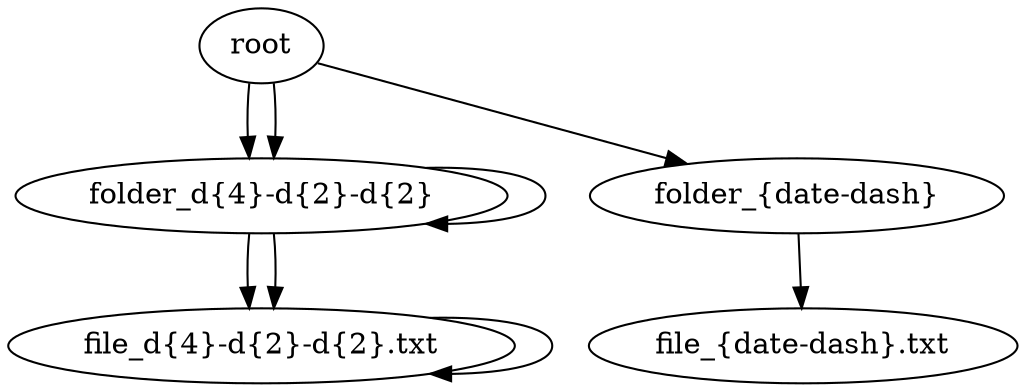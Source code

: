 digraph "Graph" {
	root [description="Root of data classification" regex="^root$" tooltip="root : Root of data classification" type=folder]
	"folder_\d{4}-\d{2}-\d{2}" [tooltip="^folder_\d{4}-\d{2}-\d{2}$


Example: folder_\d{4}-\d{2}-\d{2}"]
	"file_\d{4}-\d{2}-\d{2}.txt" [tooltip="^file_\d{4}-\d{2}-\d{2}.txt$


Example: file_\d{4}-\d{2}-\d{2}.txt"]
	root -> "folder_{date-dash}"
	"folder_{date-dash}" -> "file_{date-dash}.txt"
	root -> "folder_\d{4}-\d{2}-\d{2}"
	"folder_\d{4}-\d{2}-\d{2}" -> "file_\d{4}-\d{2}-\d{2}.txt"
	root -> "folder_\d{4}-\d{2}-\d{2}"
	"folder_\d{4}-\d{2}-\d{2}" -> "file_\d{4}-\d{2}-\d{2}.txt"
	"folder_\d{4}-\d{2}-\d{2}" -> "folder_\d{4}-\d{2}-\d{2}"
	"file_\d{4}-\d{2}-\d{2}.txt" -> "file_\d{4}-\d{2}-\d{2}.txt"
}
